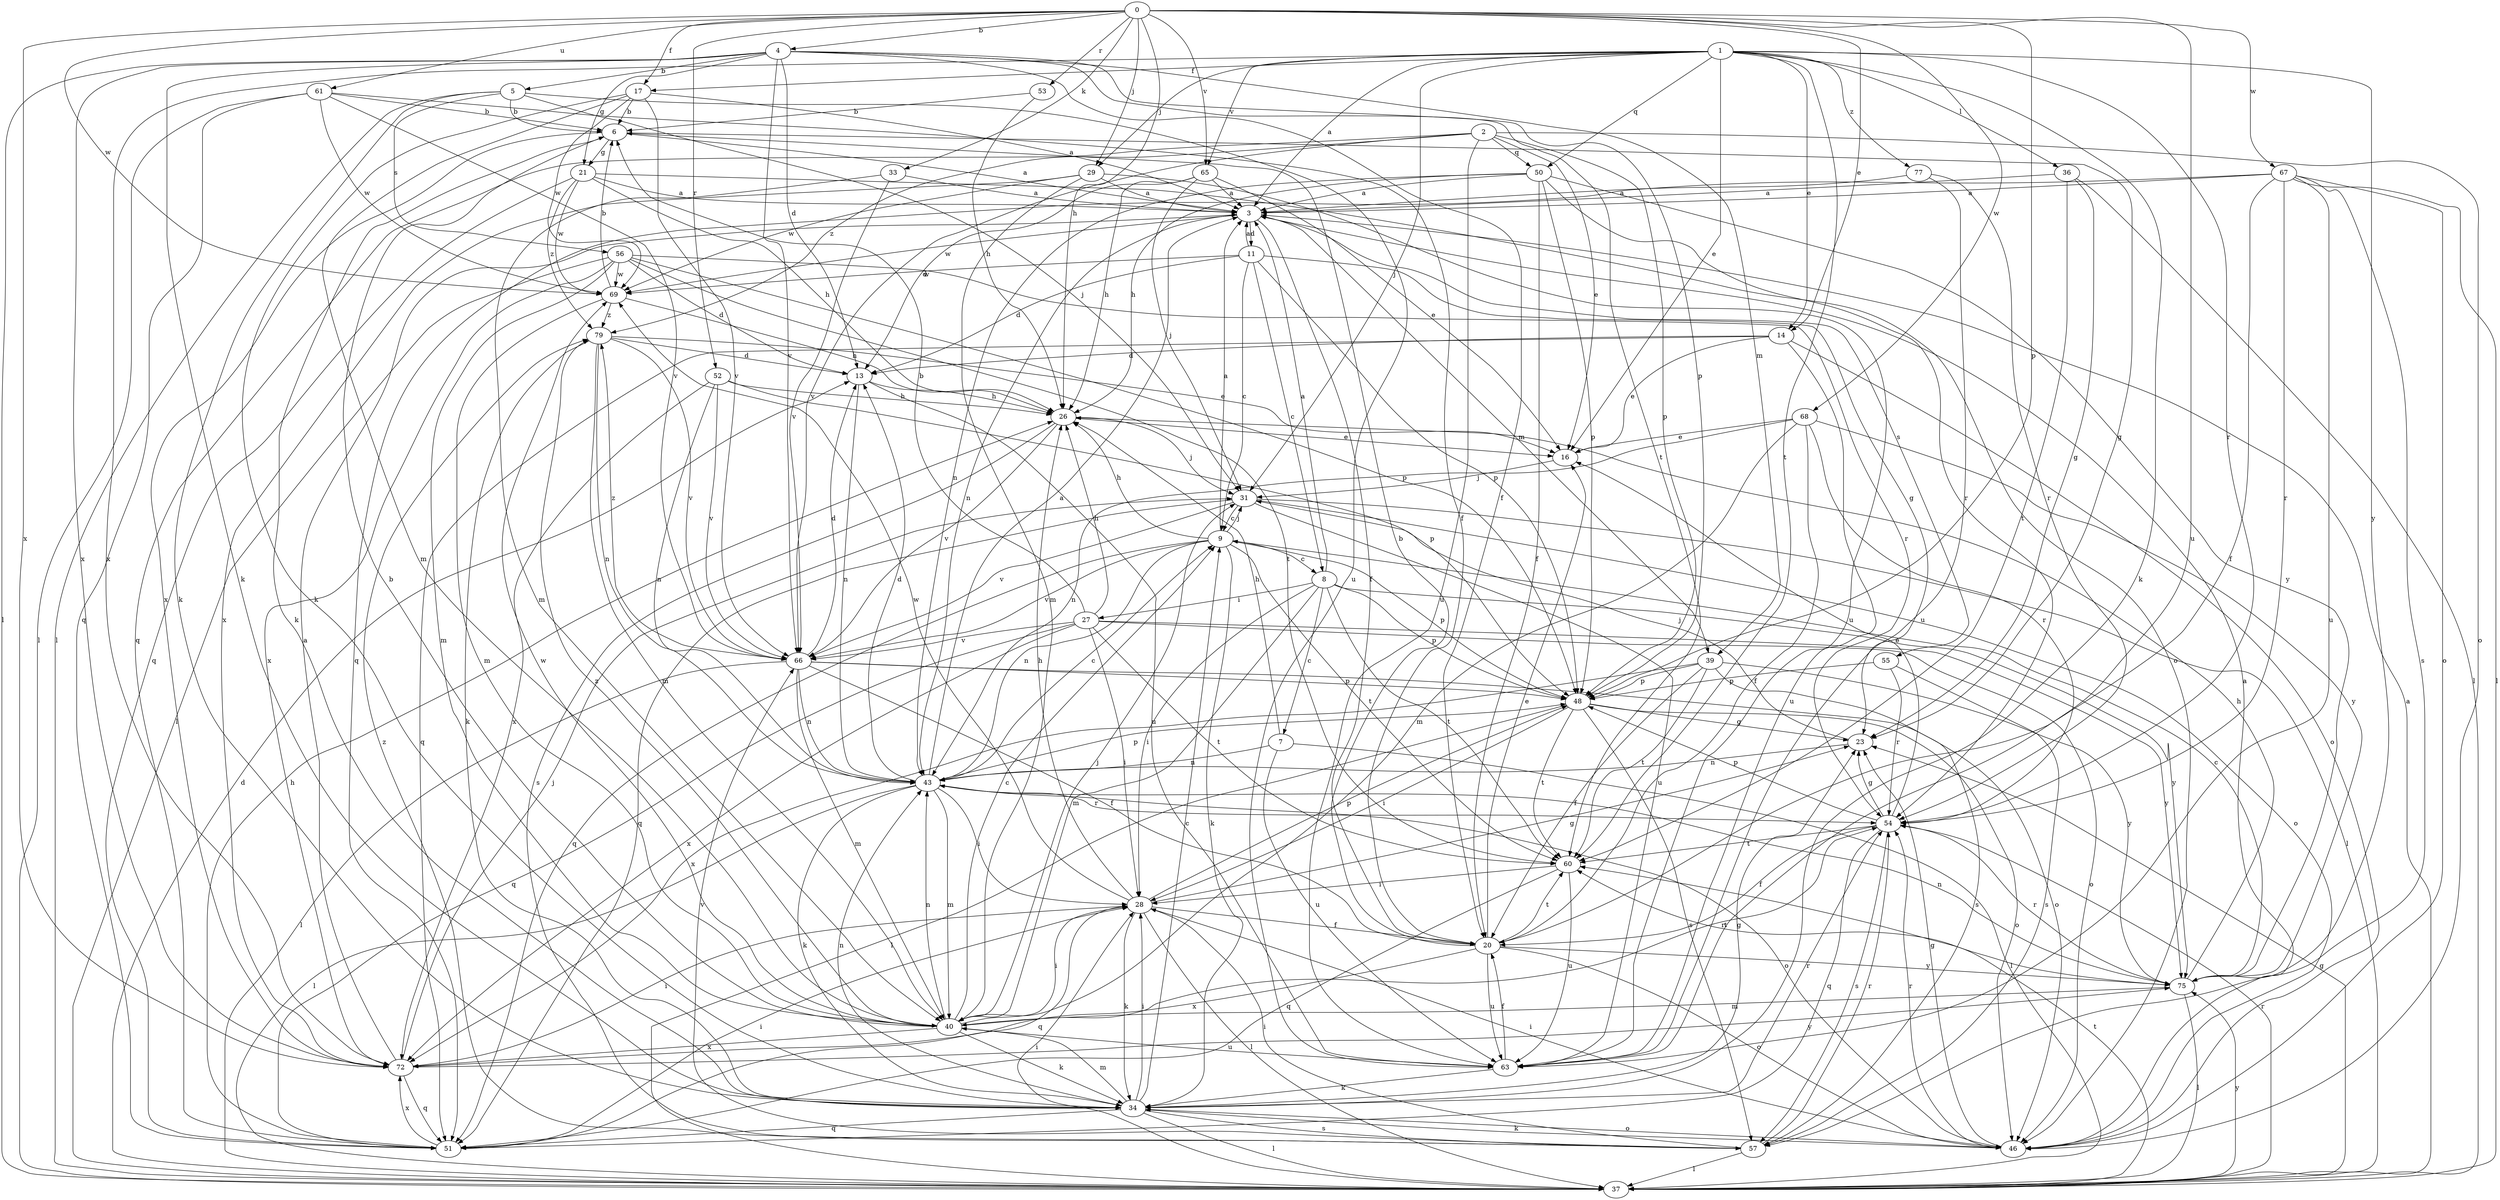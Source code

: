 strict digraph  {
0;
1;
2;
3;
4;
5;
6;
7;
8;
9;
11;
13;
14;
16;
17;
20;
21;
23;
26;
27;
28;
29;
31;
33;
34;
36;
37;
39;
40;
43;
46;
48;
50;
51;
52;
53;
54;
55;
56;
57;
60;
61;
63;
65;
66;
67;
68;
69;
72;
75;
77;
79;
0 -> 4  [label=b];
0 -> 14  [label=e];
0 -> 17  [label=f];
0 -> 26  [label=h];
0 -> 29  [label=j];
0 -> 33  [label=k];
0 -> 48  [label=p];
0 -> 52  [label=r];
0 -> 53  [label=r];
0 -> 61  [label=u];
0 -> 63  [label=u];
0 -> 65  [label=v];
0 -> 67  [label=w];
0 -> 68  [label=w];
0 -> 69  [label=w];
0 -> 72  [label=x];
1 -> 3  [label=a];
1 -> 14  [label=e];
1 -> 16  [label=e];
1 -> 17  [label=f];
1 -> 29  [label=j];
1 -> 31  [label=j];
1 -> 34  [label=k];
1 -> 36  [label=l];
1 -> 50  [label=q];
1 -> 54  [label=r];
1 -> 60  [label=t];
1 -> 65  [label=v];
1 -> 72  [label=x];
1 -> 75  [label=y];
1 -> 77  [label=z];
2 -> 16  [label=e];
2 -> 46  [label=o];
2 -> 48  [label=p];
2 -> 50  [label=q];
2 -> 51  [label=q];
2 -> 63  [label=u];
2 -> 66  [label=v];
2 -> 79  [label=z];
3 -> 11  [label=d];
3 -> 20  [label=f];
3 -> 39  [label=m];
3 -> 43  [label=n];
3 -> 55  [label=s];
3 -> 69  [label=w];
4 -> 5  [label=b];
4 -> 13  [label=d];
4 -> 20  [label=f];
4 -> 21  [label=g];
4 -> 34  [label=k];
4 -> 37  [label=l];
4 -> 39  [label=m];
4 -> 48  [label=p];
4 -> 60  [label=t];
4 -> 66  [label=v];
4 -> 72  [label=x];
5 -> 6  [label=b];
5 -> 31  [label=j];
5 -> 34  [label=k];
5 -> 37  [label=l];
5 -> 56  [label=s];
5 -> 63  [label=u];
6 -> 3  [label=a];
6 -> 21  [label=g];
6 -> 23  [label=g];
6 -> 34  [label=k];
6 -> 72  [label=x];
7 -> 26  [label=h];
7 -> 37  [label=l];
7 -> 43  [label=n];
7 -> 63  [label=u];
8 -> 3  [label=a];
8 -> 7  [label=c];
8 -> 27  [label=i];
8 -> 28  [label=i];
8 -> 40  [label=m];
8 -> 48  [label=p];
8 -> 60  [label=t];
8 -> 75  [label=y];
9 -> 3  [label=a];
9 -> 8  [label=c];
9 -> 26  [label=h];
9 -> 31  [label=j];
9 -> 34  [label=k];
9 -> 43  [label=n];
9 -> 48  [label=p];
9 -> 51  [label=q];
9 -> 60  [label=t];
9 -> 66  [label=v];
11 -> 3  [label=a];
11 -> 8  [label=c];
11 -> 9  [label=c];
11 -> 13  [label=d];
11 -> 23  [label=g];
11 -> 48  [label=p];
11 -> 69  [label=w];
13 -> 26  [label=h];
13 -> 43  [label=n];
13 -> 63  [label=u];
14 -> 13  [label=d];
14 -> 16  [label=e];
14 -> 46  [label=o];
14 -> 51  [label=q];
14 -> 63  [label=u];
16 -> 31  [label=j];
17 -> 3  [label=a];
17 -> 6  [label=b];
17 -> 34  [label=k];
17 -> 40  [label=m];
17 -> 66  [label=v];
17 -> 69  [label=w];
20 -> 6  [label=b];
20 -> 16  [label=e];
20 -> 46  [label=o];
20 -> 60  [label=t];
20 -> 63  [label=u];
20 -> 72  [label=x];
20 -> 75  [label=y];
21 -> 3  [label=a];
21 -> 26  [label=h];
21 -> 46  [label=o];
21 -> 51  [label=q];
21 -> 69  [label=w];
21 -> 79  [label=z];
23 -> 31  [label=j];
23 -> 43  [label=n];
26 -> 16  [label=e];
26 -> 31  [label=j];
26 -> 57  [label=s];
26 -> 66  [label=v];
27 -> 6  [label=b];
27 -> 26  [label=h];
27 -> 28  [label=i];
27 -> 46  [label=o];
27 -> 51  [label=q];
27 -> 60  [label=t];
27 -> 66  [label=v];
27 -> 72  [label=x];
27 -> 75  [label=y];
28 -> 20  [label=f];
28 -> 23  [label=g];
28 -> 26  [label=h];
28 -> 34  [label=k];
28 -> 37  [label=l];
28 -> 48  [label=p];
28 -> 51  [label=q];
28 -> 69  [label=w];
29 -> 3  [label=a];
29 -> 40  [label=m];
29 -> 63  [label=u];
29 -> 69  [label=w];
29 -> 72  [label=x];
31 -> 9  [label=c];
31 -> 37  [label=l];
31 -> 46  [label=o];
31 -> 51  [label=q];
31 -> 63  [label=u];
31 -> 66  [label=v];
33 -> 3  [label=a];
33 -> 40  [label=m];
33 -> 66  [label=v];
34 -> 9  [label=c];
34 -> 23  [label=g];
34 -> 28  [label=i];
34 -> 37  [label=l];
34 -> 40  [label=m];
34 -> 43  [label=n];
34 -> 46  [label=o];
34 -> 51  [label=q];
34 -> 54  [label=r];
34 -> 57  [label=s];
36 -> 3  [label=a];
36 -> 23  [label=g];
36 -> 37  [label=l];
36 -> 60  [label=t];
37 -> 3  [label=a];
37 -> 13  [label=d];
37 -> 23  [label=g];
37 -> 28  [label=i];
37 -> 54  [label=r];
37 -> 60  [label=t];
37 -> 75  [label=y];
39 -> 20  [label=f];
39 -> 48  [label=p];
39 -> 57  [label=s];
39 -> 60  [label=t];
39 -> 72  [label=x];
39 -> 75  [label=y];
40 -> 6  [label=b];
40 -> 9  [label=c];
40 -> 28  [label=i];
40 -> 31  [label=j];
40 -> 34  [label=k];
40 -> 43  [label=n];
40 -> 54  [label=r];
40 -> 63  [label=u];
40 -> 69  [label=w];
40 -> 72  [label=x];
40 -> 79  [label=z];
43 -> 3  [label=a];
43 -> 9  [label=c];
43 -> 13  [label=d];
43 -> 28  [label=i];
43 -> 34  [label=k];
43 -> 37  [label=l];
43 -> 40  [label=m];
43 -> 46  [label=o];
43 -> 48  [label=p];
43 -> 54  [label=r];
46 -> 3  [label=a];
46 -> 23  [label=g];
46 -> 28  [label=i];
46 -> 34  [label=k];
46 -> 54  [label=r];
48 -> 23  [label=g];
48 -> 28  [label=i];
48 -> 37  [label=l];
48 -> 46  [label=o];
48 -> 57  [label=s];
48 -> 60  [label=t];
50 -> 3  [label=a];
50 -> 20  [label=f];
50 -> 26  [label=h];
50 -> 43  [label=n];
50 -> 48  [label=p];
50 -> 54  [label=r];
50 -> 75  [label=y];
51 -> 26  [label=h];
51 -> 28  [label=i];
51 -> 72  [label=x];
52 -> 26  [label=h];
52 -> 43  [label=n];
52 -> 48  [label=p];
52 -> 66  [label=v];
52 -> 72  [label=x];
53 -> 6  [label=b];
53 -> 26  [label=h];
54 -> 16  [label=e];
54 -> 20  [label=f];
54 -> 23  [label=g];
54 -> 48  [label=p];
54 -> 51  [label=q];
54 -> 57  [label=s];
54 -> 60  [label=t];
55 -> 48  [label=p];
55 -> 54  [label=r];
55 -> 57  [label=s];
56 -> 13  [label=d];
56 -> 37  [label=l];
56 -> 40  [label=m];
56 -> 48  [label=p];
56 -> 54  [label=r];
56 -> 60  [label=t];
56 -> 69  [label=w];
56 -> 72  [label=x];
57 -> 28  [label=i];
57 -> 37  [label=l];
57 -> 54  [label=r];
57 -> 66  [label=v];
57 -> 79  [label=z];
60 -> 28  [label=i];
60 -> 51  [label=q];
60 -> 63  [label=u];
61 -> 6  [label=b];
61 -> 20  [label=f];
61 -> 37  [label=l];
61 -> 51  [label=q];
61 -> 66  [label=v];
61 -> 69  [label=w];
63 -> 20  [label=f];
63 -> 34  [label=k];
65 -> 3  [label=a];
65 -> 13  [label=d];
65 -> 16  [label=e];
65 -> 26  [label=h];
65 -> 31  [label=j];
66 -> 13  [label=d];
66 -> 20  [label=f];
66 -> 37  [label=l];
66 -> 40  [label=m];
66 -> 43  [label=n];
66 -> 46  [label=o];
66 -> 48  [label=p];
66 -> 79  [label=z];
67 -> 3  [label=a];
67 -> 20  [label=f];
67 -> 37  [label=l];
67 -> 46  [label=o];
67 -> 51  [label=q];
67 -> 54  [label=r];
67 -> 57  [label=s];
67 -> 63  [label=u];
68 -> 16  [label=e];
68 -> 20  [label=f];
68 -> 40  [label=m];
68 -> 43  [label=n];
68 -> 54  [label=r];
68 -> 75  [label=y];
69 -> 6  [label=b];
69 -> 26  [label=h];
69 -> 40  [label=m];
69 -> 79  [label=z];
72 -> 3  [label=a];
72 -> 28  [label=i];
72 -> 31  [label=j];
72 -> 51  [label=q];
72 -> 75  [label=y];
75 -> 9  [label=c];
75 -> 26  [label=h];
75 -> 37  [label=l];
75 -> 40  [label=m];
75 -> 43  [label=n];
75 -> 54  [label=r];
75 -> 60  [label=t];
77 -> 3  [label=a];
77 -> 54  [label=r];
77 -> 63  [label=u];
79 -> 13  [label=d];
79 -> 16  [label=e];
79 -> 34  [label=k];
79 -> 40  [label=m];
79 -> 43  [label=n];
79 -> 66  [label=v];
}
